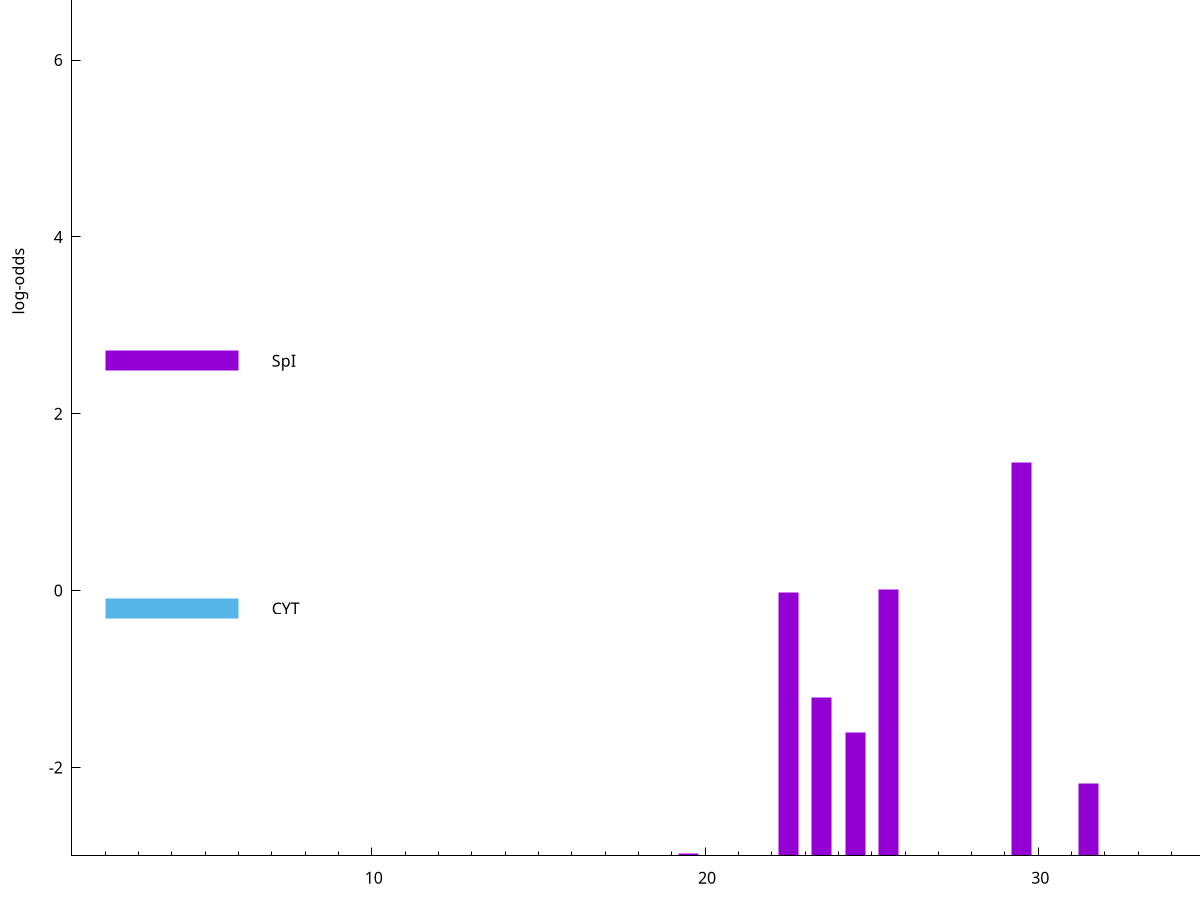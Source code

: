 set title "LipoP predictions for SRR4017849.gff"
set size 2., 1.4
set xrange [1:70] 
set mxtics 10
set yrange [-3:10]
set y2range [0:13]
set ylabel "log-odds"
set term postscript eps color solid "Helvetica" 30
set output "SRR4017849.gff246.eps"
set arrow from 2,7.72671 to 6,7.72671 nohead lt 4 lw 20
set label "TMH" at 7,7.72671
set arrow from 2,2.59968 to 6,2.59968 nohead lt 1 lw 20
set label "SpI" at 7,2.59968
set arrow from 2,-0.200913 to 6,-0.200913 nohead lt 3 lw 20
set label "CYT" at 7,-0.200913
set arrow from 2,7.72671 to 6,7.72671 nohead lt 4 lw 20
set label "TMH" at 7,7.72671
# NOTE: The scores below are the log-odds scores with the threshold
# NOTE: subtracted (a hack to make gnuplot make the histogram all
# NOTE: look nice).
plot "-" axes x1y2 title "" with impulses lt 1 lw 20
29.500000 4.445220
25.500000 3.013335
22.500000 2.976880
23.500000 1.791630
24.500000 1.391120
31.500000 0.817960
19.500000 0.029100
e
exit
